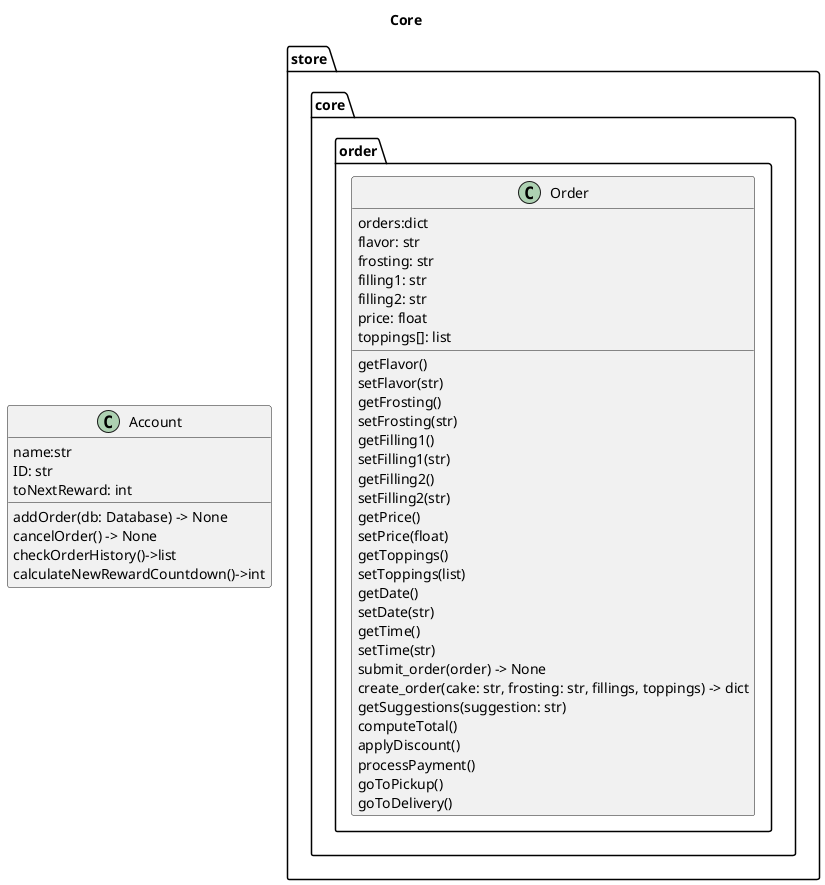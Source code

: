 @startuml class
title Core
class "Order" as store.core.order.Order {
    orders:dict
    flavor: str
    frosting: str
    filling1: str
    filling2: str
    price: float
    toppings[]: list
    getFlavor()
    setFlavor(str)
    getFrosting()
    setFrosting(str)
    getFilling1()
    setFilling1(str)
    getFilling2()
    setFilling2(str)
    getPrice()
    setPrice(float)
    getToppings()
    setToppings(list)
    getDate()
    setDate(str)
    getTime()
    setTime(str)
    submit_order(order) -> None
    create_order(cake: str, frosting: str, fillings, toppings) -> dict
    getSuggestions(suggestion: str)
    computeTotal()
    applyDiscount()
    processPayment()
    goToPickup()
    goToDelivery()
}
class Account {
    name:str
    ID: str
    toNextReward: int
    addOrder(db: Database) -> None
    cancelOrder() -> None
    checkOrderHistory()->list
    calculateNewRewardCountdown()->int
}
@enduml
